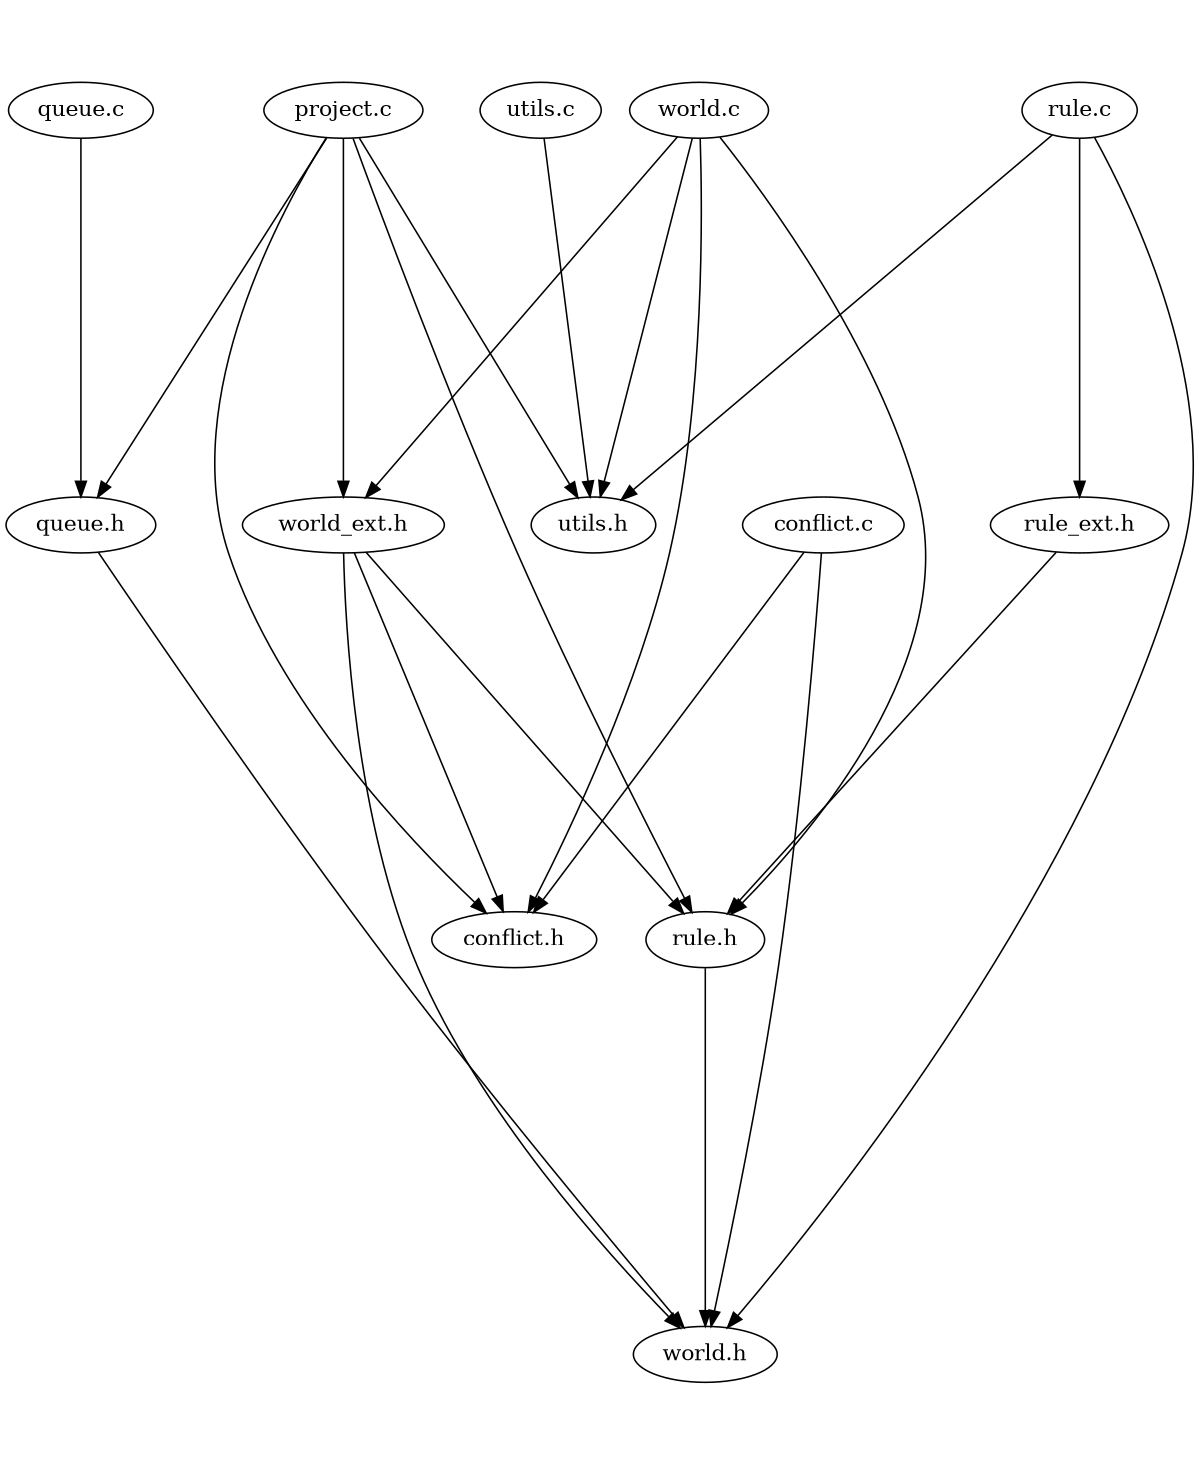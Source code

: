 digraph "source tree" {
    overlap=scale;
    size="8,10";
    ratio="fill";
    fontsize="16";
    fontname="Helvetica";
	clusterrank="local";
	"project.c" -> "conflict.h"
	"queue.h" -> "world.h"
	"rule.h" -> "world.h"
	"project.c" -> "rule.h"
	"conflict.c" -> "conflict.h"
	"world_ext.h" -> "conflict.h"
	"rule_ext.h" -> "rule.h"
	"utils.c" -> "utils.h"
	"project.c" -> "utils.h"
	"world.c" -> "conflict.h"
	"rule.c" -> "world.h"
	"world_ext.h" -> "world.h"
	"project.c" -> "world_ext.h"
	"world_ext.h" -> "rule.h"
	"world.c" -> "utils.h"
	"rule.c" -> "utils.h"
	"queue.c" -> "queue.h"
	"conflict.c" -> "world.h"
	"rule.c" -> "rule_ext.h"
	"world.c" -> "world_ext.h"
	"project.c" -> "queue.h"
	"world.c" -> "rule.h"
}
